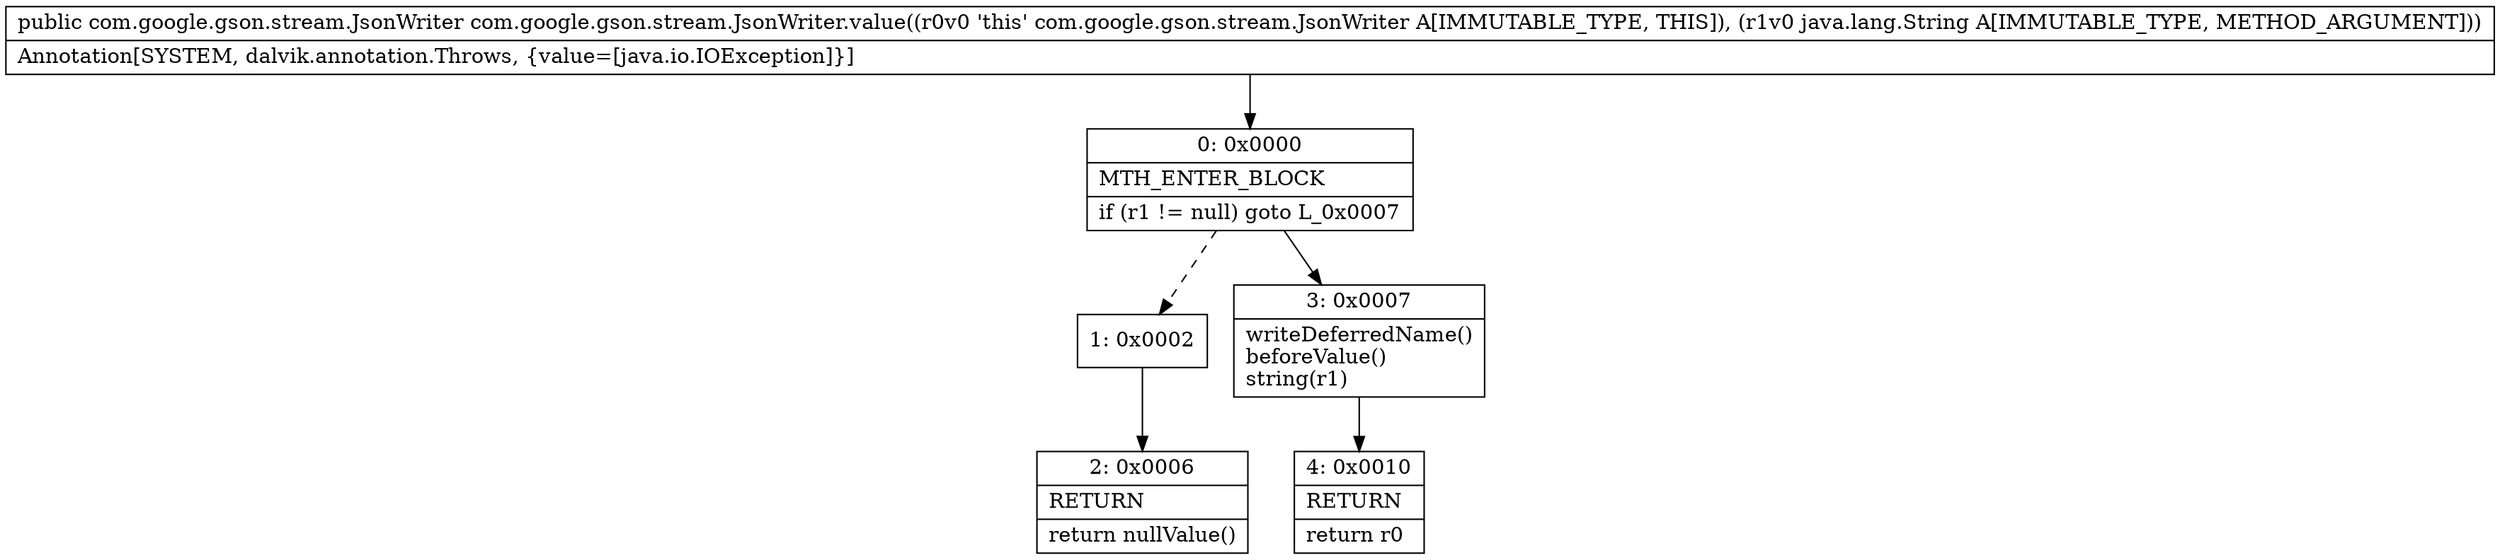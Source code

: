 digraph "CFG forcom.google.gson.stream.JsonWriter.value(Ljava\/lang\/String;)Lcom\/google\/gson\/stream\/JsonWriter;" {
Node_0 [shape=record,label="{0\:\ 0x0000|MTH_ENTER_BLOCK\l|if (r1 != null) goto L_0x0007\l}"];
Node_1 [shape=record,label="{1\:\ 0x0002}"];
Node_2 [shape=record,label="{2\:\ 0x0006|RETURN\l|return nullValue()\l}"];
Node_3 [shape=record,label="{3\:\ 0x0007|writeDeferredName()\lbeforeValue()\lstring(r1)\l}"];
Node_4 [shape=record,label="{4\:\ 0x0010|RETURN\l|return r0\l}"];
MethodNode[shape=record,label="{public com.google.gson.stream.JsonWriter com.google.gson.stream.JsonWriter.value((r0v0 'this' com.google.gson.stream.JsonWriter A[IMMUTABLE_TYPE, THIS]), (r1v0 java.lang.String A[IMMUTABLE_TYPE, METHOD_ARGUMENT]))  | Annotation[SYSTEM, dalvik.annotation.Throws, \{value=[java.io.IOException]\}]\l}"];
MethodNode -> Node_0;
Node_0 -> Node_1[style=dashed];
Node_0 -> Node_3;
Node_1 -> Node_2;
Node_3 -> Node_4;
}

